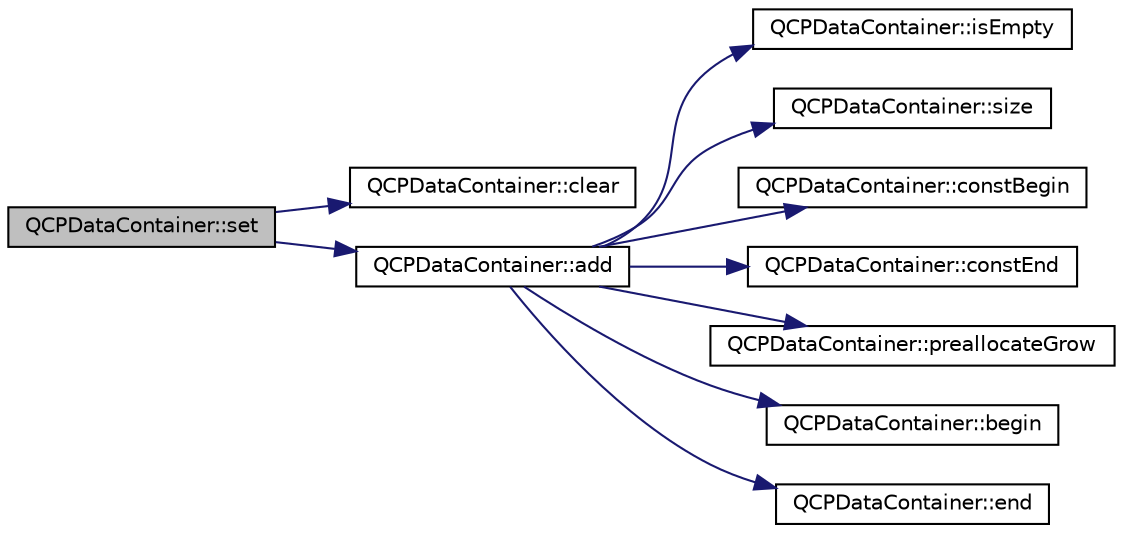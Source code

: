 digraph "QCPDataContainer::set"
{
  edge [fontname="Helvetica",fontsize="10",labelfontname="Helvetica",labelfontsize="10"];
  node [fontname="Helvetica",fontsize="10",shape=record];
  rankdir="LR";
  Node170 [label="QCPDataContainer::set",height=0.2,width=0.4,color="black", fillcolor="grey75", style="filled", fontcolor="black"];
  Node170 -> Node171 [color="midnightblue",fontsize="10",style="solid",fontname="Helvetica"];
  Node171 [label="QCPDataContainer::clear",height=0.2,width=0.4,color="black", fillcolor="white", style="filled",URL="$class_q_c_p_data_container.html#a7e2b29736c6fd761649bda1a54ba967f"];
  Node170 -> Node172 [color="midnightblue",fontsize="10",style="solid",fontname="Helvetica"];
  Node172 [label="QCPDataContainer::add",height=0.2,width=0.4,color="black", fillcolor="white", style="filled",URL="$class_q_c_p_data_container.html#a42b98bd994307ccd163a43d576f91ad9"];
  Node172 -> Node173 [color="midnightblue",fontsize="10",style="solid",fontname="Helvetica"];
  Node173 [label="QCPDataContainer::isEmpty",height=0.2,width=0.4,color="black", fillcolor="white", style="filled",URL="$class_q_c_p_data_container.html#a7bdebfccd2f9f84bf032882f9d6b00a8"];
  Node172 -> Node174 [color="midnightblue",fontsize="10",style="solid",fontname="Helvetica"];
  Node174 [label="QCPDataContainer::size",height=0.2,width=0.4,color="black", fillcolor="white", style="filled",URL="$class_q_c_p_data_container.html#a8e9b262c739672e13472d0d45b720258"];
  Node172 -> Node175 [color="midnightblue",fontsize="10",style="solid",fontname="Helvetica"];
  Node175 [label="QCPDataContainer::constBegin",height=0.2,width=0.4,color="black", fillcolor="white", style="filled",URL="$class_q_c_p_data_container.html#a49d7622999e2de67fa2331626a3159aa"];
  Node172 -> Node176 [color="midnightblue",fontsize="10",style="solid",fontname="Helvetica"];
  Node176 [label="QCPDataContainer::constEnd",height=0.2,width=0.4,color="black", fillcolor="white", style="filled",URL="$class_q_c_p_data_container.html#aa7f7cf239b85b1a28de3d675cc5b3da1"];
  Node172 -> Node177 [color="midnightblue",fontsize="10",style="solid",fontname="Helvetica"];
  Node177 [label="QCPDataContainer::preallocateGrow",height=0.2,width=0.4,color="black", fillcolor="white", style="filled",URL="$class_q_c_p_data_container.html#aae8cdb2bcc3b900ec22f26df3e7d67c7"];
  Node172 -> Node178 [color="midnightblue",fontsize="10",style="solid",fontname="Helvetica"];
  Node178 [label="QCPDataContainer::begin",height=0.2,width=0.4,color="black", fillcolor="white", style="filled",URL="$class_q_c_p_data_container.html#a80032518413ab8f418f7c81182fd06cb"];
  Node172 -> Node179 [color="midnightblue",fontsize="10",style="solid",fontname="Helvetica"];
  Node179 [label="QCPDataContainer::end",height=0.2,width=0.4,color="black", fillcolor="white", style="filled",URL="$class_q_c_p_data_container.html#acf66dfad83fe041380f5e0491e7676f2"];
}

